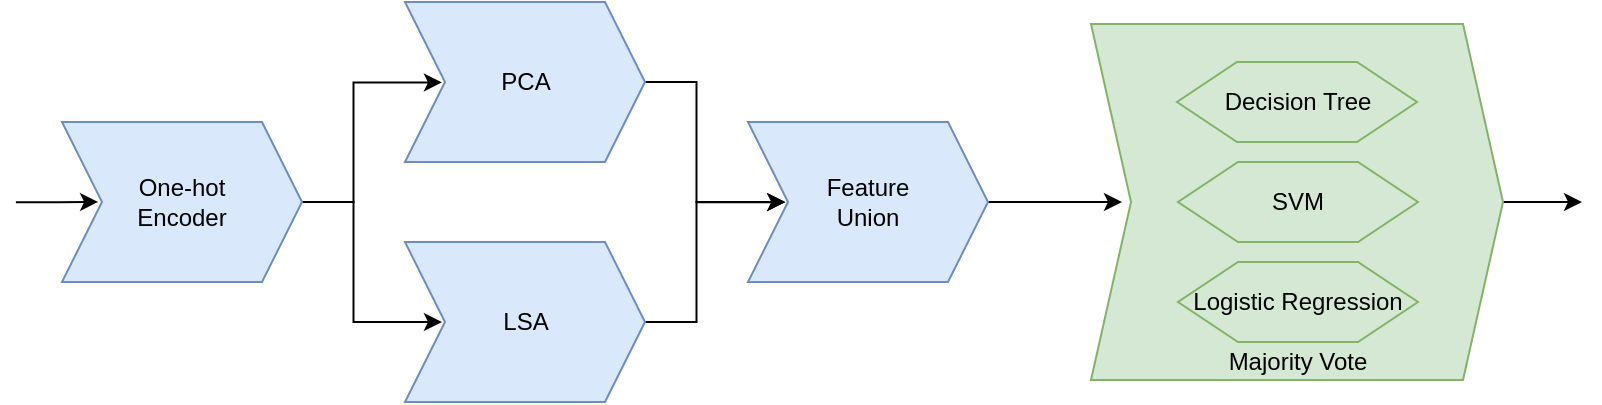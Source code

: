 <mxfile version="11.2.4" type="device" pages="1"><diagram id="NljGQuINcR9Jij4XJTPW" name="Page-1"><mxGraphModel dx="2012" dy="786" grid="1" gridSize="10" guides="1" tooltips="1" connect="1" arrows="1" fold="1" page="1" pageScale="1" pageWidth="827" pageHeight="1169" math="0" shadow="0"><root><mxCell id="0"/><mxCell id="1" parent="0"/><mxCell id="gaRWSFtI2VwE1to93RnI-13" style="edgeStyle=orthogonalEdgeStyle;rounded=0;orthogonalLoop=1;jettySize=auto;html=1;entryX=0.155;entryY=0.501;entryDx=0;entryDy=0;entryPerimeter=0;" edge="1" parent="1" source="gaRWSFtI2VwE1to93RnI-1" target="gaRWSFtI2VwE1to93RnI-4"><mxGeometry relative="1" as="geometry"><mxPoint x="320" y="200" as="targetPoint"/></mxGeometry></mxCell><mxCell id="gaRWSFtI2VwE1to93RnI-1" value="PCA" style="shape=step;perimeter=stepPerimeter;whiteSpace=wrap;html=1;fixedSize=1;fillColor=#dae8fc;strokeColor=#6c8ebf;" vertex="1" parent="1"><mxGeometry x="181.5" y="100" width="120" height="80" as="geometry"/></mxCell><mxCell id="gaRWSFtI2VwE1to93RnI-11" style="edgeStyle=orthogonalEdgeStyle;rounded=0;orthogonalLoop=1;jettySize=auto;html=1;entryX=0.154;entryY=0.503;entryDx=0;entryDy=0;entryPerimeter=0;" edge="1" parent="1" source="gaRWSFtI2VwE1to93RnI-2" target="gaRWSFtI2VwE1to93RnI-1"><mxGeometry relative="1" as="geometry"/></mxCell><mxCell id="gaRWSFtI2VwE1to93RnI-12" style="edgeStyle=orthogonalEdgeStyle;rounded=0;orthogonalLoop=1;jettySize=auto;html=1;exitX=1;exitY=0.5;exitDx=0;exitDy=0;entryX=0.154;entryY=0.5;entryDx=0;entryDy=0;entryPerimeter=0;" edge="1" parent="1" source="gaRWSFtI2VwE1to93RnI-2" target="gaRWSFtI2VwE1to93RnI-3"><mxGeometry relative="1" as="geometry"/></mxCell><mxCell id="gaRWSFtI2VwE1to93RnI-2" value="One-hot&lt;br&gt;Encoder" style="shape=step;perimeter=stepPerimeter;whiteSpace=wrap;html=1;fixedSize=1;fillColor=#dae8fc;strokeColor=#6c8ebf;" vertex="1" parent="1"><mxGeometry x="10" y="160" width="120" height="80" as="geometry"/></mxCell><mxCell id="gaRWSFtI2VwE1to93RnI-14" style="edgeStyle=orthogonalEdgeStyle;rounded=0;orthogonalLoop=1;jettySize=auto;html=1;entryX=0.156;entryY=0.5;entryDx=0;entryDy=0;entryPerimeter=0;" edge="1" parent="1" source="gaRWSFtI2VwE1to93RnI-3" target="gaRWSFtI2VwE1to93RnI-4"><mxGeometry relative="1" as="geometry"/></mxCell><mxCell id="gaRWSFtI2VwE1to93RnI-3" value="LSA" style="shape=step;perimeter=stepPerimeter;whiteSpace=wrap;html=1;fixedSize=1;fillColor=#dae8fc;strokeColor=#6c8ebf;" vertex="1" parent="1"><mxGeometry x="181.5" y="220" width="120" height="80" as="geometry"/></mxCell><mxCell id="gaRWSFtI2VwE1to93RnI-15" style="edgeStyle=orthogonalEdgeStyle;rounded=0;orthogonalLoop=1;jettySize=auto;html=1;exitX=1;exitY=0.5;exitDx=0;exitDy=0;" edge="1" parent="1" source="gaRWSFtI2VwE1to93RnI-4"><mxGeometry relative="1" as="geometry"><mxPoint x="540" y="200" as="targetPoint"/></mxGeometry></mxCell><mxCell id="gaRWSFtI2VwE1to93RnI-4" value="Feature&lt;br&gt;Union" style="shape=step;perimeter=stepPerimeter;whiteSpace=wrap;html=1;fixedSize=1;fillColor=#dae8fc;strokeColor=#6c8ebf;" vertex="1" parent="1"><mxGeometry x="353" y="160" width="120" height="80" as="geometry"/></mxCell><mxCell id="gaRWSFtI2VwE1to93RnI-16" style="edgeStyle=orthogonalEdgeStyle;rounded=0;orthogonalLoop=1;jettySize=auto;html=1;" edge="1" parent="1" source="gaRWSFtI2VwE1to93RnI-5"><mxGeometry relative="1" as="geometry"><mxPoint x="770" y="200" as="targetPoint"/></mxGeometry></mxCell><mxCell id="gaRWSFtI2VwE1to93RnI-5" value="Majority Vote" style="shape=step;perimeter=stepPerimeter;whiteSpace=wrap;html=1;fixedSize=1;fillColor=#d5e8d4;strokeColor=#82b366;labelPosition=center;verticalLabelPosition=middle;align=center;verticalAlign=bottom;" vertex="1" parent="1"><mxGeometry x="524.5" y="111" width="206" height="178" as="geometry"/></mxCell><mxCell id="gaRWSFtI2VwE1to93RnI-7" value="Decision Tree" style="shape=hexagon;perimeter=hexagonPerimeter2;whiteSpace=wrap;html=1;fillColor=#d5e8d4;strokeColor=#82b366;" vertex="1" parent="1"><mxGeometry x="567.5" y="130" width="120" height="40" as="geometry"/></mxCell><mxCell id="gaRWSFtI2VwE1to93RnI-9" value="SVM" style="shape=hexagon;perimeter=hexagonPerimeter2;whiteSpace=wrap;html=1;fillColor=#d5e8d4;strokeColor=#82b366;" vertex="1" parent="1"><mxGeometry x="568" y="180" width="120" height="40" as="geometry"/></mxCell><mxCell id="gaRWSFtI2VwE1to93RnI-10" value="Logistic Regression" style="shape=hexagon;perimeter=hexagonPerimeter2;whiteSpace=wrap;html=1;fillColor=#d5e8d4;strokeColor=#82b366;" vertex="1" parent="1"><mxGeometry x="568" y="230" width="120" height="40" as="geometry"/></mxCell><mxCell id="gaRWSFtI2VwE1to93RnI-19" style="edgeStyle=orthogonalEdgeStyle;rounded=0;orthogonalLoop=1;jettySize=auto;html=1;entryX=0.167;entryY=0.5;entryDx=0;entryDy=0;entryPerimeter=0;" edge="1" parent="1"><mxGeometry relative="1" as="geometry"><mxPoint x="28.054" y="199.98" as="targetPoint"/><mxPoint x="-13.046" y="200.143" as="sourcePoint"/><Array as="points"><mxPoint x="8" y="200"/></Array></mxGeometry></mxCell></root></mxGraphModel></diagram></mxfile>